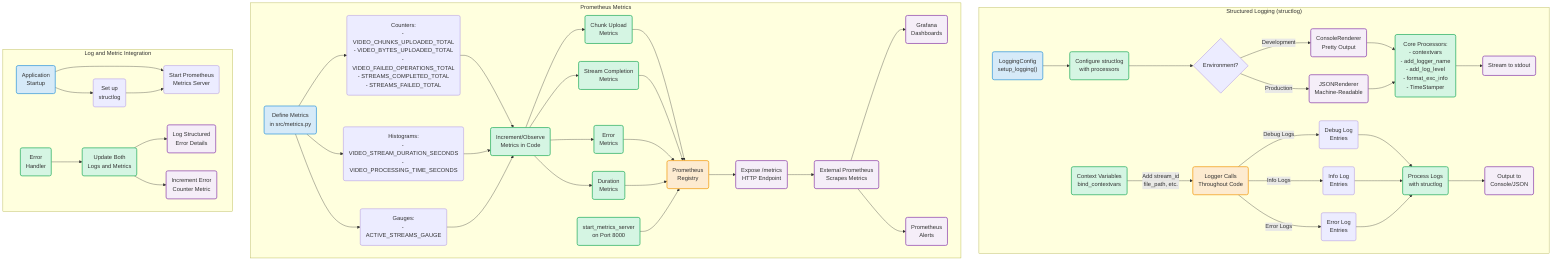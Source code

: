 flowchart TD
    subgraph "Structured Logging (structlog)"
        log_setup("LoggingConfig<br>setup_logging()") --> configure_structlog("Configure structlog<br>with processors")
        
        configure_structlog --> log_handlers{Environment?}
        log_handlers -->|Development| dev_renderer("ConsoleRenderer<br>Pretty Output")
        log_handlers -->|Production| json_renderer("JSONRenderer<br>Machine-Readable")
        
        dev_renderer & json_renderer --> core_processors("Core Processors:<br>- contextvars<br>- add_logger_name<br>- add_log_level<br>- format_exc_info<br>- TimeStamper")
        
        core_processors --> stdout("Stream to stdout")
        
        log_context("Context Variables<br>bind_contextvars") -->|Add stream_id<br>file_path, etc.| log_events("Logger Calls<br>Throughout Code")
        
        log_events --> |Error Logs| error_logs("Error Log<br>Entries")
        log_events --> |Info Logs| info_logs("Info Log<br>Entries")
        log_events --> |Debug Logs| debug_logs("Debug Log<br>Entries")
        
        debug_logs & info_logs & error_logs --> process_logs("Process Logs<br>with structlog")
        
        process_logs --> output("Output to<br>Console/JSON")
    end
    
    subgraph "Prometheus Metrics"
        metrics_init("Define Metrics<br>in src/metrics.py") --> counters("Counters:<br>- VIDEO_CHUNKS_UPLOADED_TOTAL<br>- VIDEO_BYTES_UPLOADED_TOTAL<br>- VIDEO_FAILED_OPERATIONS_TOTAL<br>- STREAMS_COMPLETED_TOTAL<br>- STREAMS_FAILED_TOTAL")
        
        metrics_init --> histograms("Histograms:<br>- VIDEO_STREAM_DURATION_SECONDS<br>- VIDEO_PROCESSING_TIME_SECONDS")
        
        metrics_init --> gauges("Gauges:<br>- ACTIVE_STREAMS_GAUGE")
        
        counters & histograms & gauges --> inc_metrics("Increment/Observe<br>Metrics in Code")
        
        inc_metrics --> upload_metrics("Chunk Upload<br>Metrics")
        inc_metrics --> complete_metrics("Stream Completion<br>Metrics")
        inc_metrics --> error_metrics("Error<br>Metrics")
        inc_metrics --> duration_metrics("Duration<br>Metrics")
        
        upload_metrics & complete_metrics & error_metrics & duration_metrics --> registry("Prometheus<br>Registry")
        
        start_server("start_metrics_server<br>on Port 8000") --> registry
        
        registry --> prometheus_endpoint("Expose /metrics<br>HTTP Endpoint")
        
        prometheus_endpoint --> scrape("External Prometheus<br>Scrapes Metrics")
        
        scrape --> dashboards("Grafana<br>Dashboards")
        scrape --> alerts("Prometheus<br>Alerts")
    end
    
    subgraph "Log and Metric Integration"
        app_start("Application<br>Startup") --> setup_logging
        app_start --> start_metrics
        
        setup_logging("Set up<br>structlog") --> start_metrics("Start Prometheus<br>Metrics Server")
        
        error_handler("Error<br>Handler") --> update_both("Update Both<br>Logs and Metrics")
        
        update_both --> error_log("Log Structured<br>Error Details")
        update_both --> error_counter("Increment Error<br>Counter Metric")
    end
    
    classDef setup fill:#d6eaf8,stroke:#3498db,stroke-width:2px
    classDef process fill:#d5f5e3,stroke:#27ae60,stroke-width:2px
    classDef storage fill:#fdebd0,stroke:#f39c12,stroke-width:2px
    classDef output fill:#f5eef8,stroke:#8e44ad,stroke-width:2px
    
    class log_setup,metrics_init,app_start setup;
    class configure_structlog,core_processors,log_context,process_logs,inc_metrics,upload_metrics,complete_metrics,error_metrics,duration_metrics,start_server,error_handler,update_both process;
    class registry,log_events storage;
    class dev_renderer,json_renderer,stdout,output,prometheus_endpoint,scrape,dashboards,alerts,error_log,error_counter output;
    class log_handlers decision;